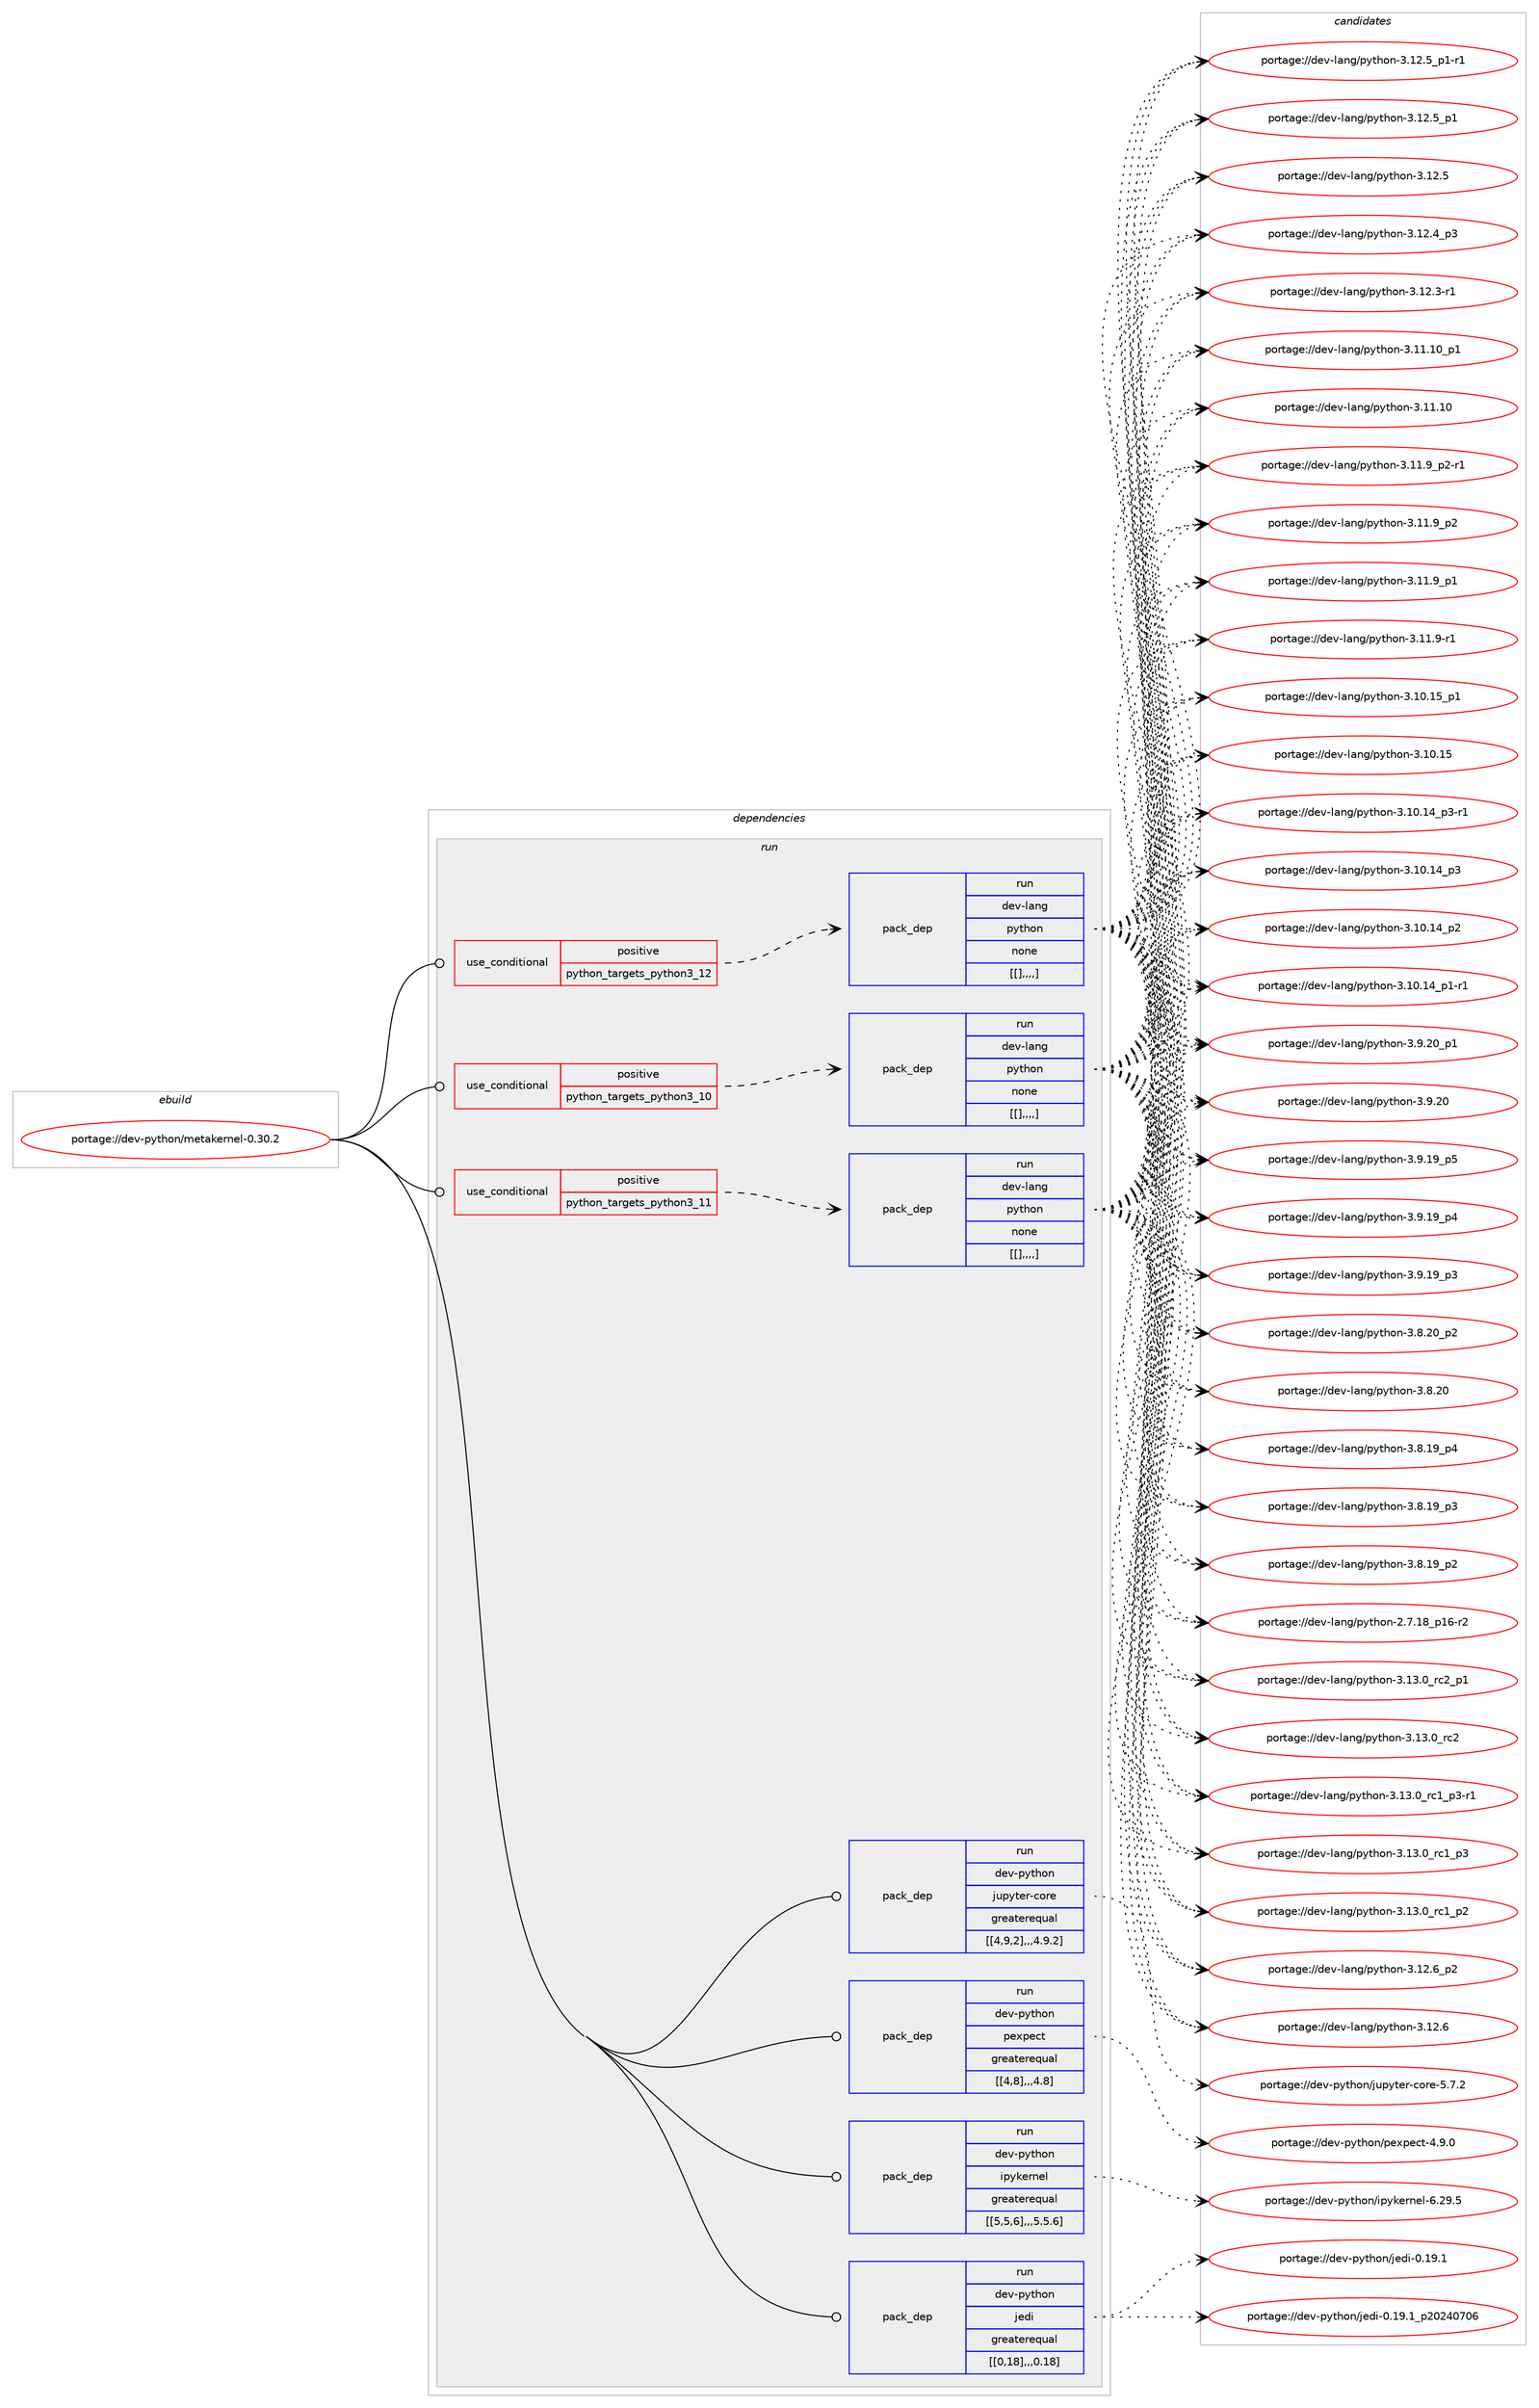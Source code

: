 digraph prolog {

# *************
# Graph options
# *************

newrank=true;
concentrate=true;
compound=true;
graph [rankdir=LR,fontname=Helvetica,fontsize=10,ranksep=1.5];#, ranksep=2.5, nodesep=0.2];
edge  [arrowhead=vee];
node  [fontname=Helvetica,fontsize=10];

# **********
# The ebuild
# **********

subgraph cluster_leftcol {
color=gray;
label=<<i>ebuild</i>>;
id [label="portage://dev-python/metakernel-0.30.2", color=red, width=4, href="../dev-python/metakernel-0.30.2.svg"];
}

# ****************
# The dependencies
# ****************

subgraph cluster_midcol {
color=gray;
label=<<i>dependencies</i>>;
subgraph cluster_compile {
fillcolor="#eeeeee";
style=filled;
label=<<i>compile</i>>;
}
subgraph cluster_compileandrun {
fillcolor="#eeeeee";
style=filled;
label=<<i>compile and run</i>>;
}
subgraph cluster_run {
fillcolor="#eeeeee";
style=filled;
label=<<i>run</i>>;
subgraph cond35981 {
dependency153046 [label=<<TABLE BORDER="0" CELLBORDER="1" CELLSPACING="0" CELLPADDING="4"><TR><TD ROWSPAN="3" CELLPADDING="10">use_conditional</TD></TR><TR><TD>positive</TD></TR><TR><TD>python_targets_python3_10</TD></TR></TABLE>>, shape=none, color=red];
subgraph pack115851 {
dependency153047 [label=<<TABLE BORDER="0" CELLBORDER="1" CELLSPACING="0" CELLPADDING="4" WIDTH="220"><TR><TD ROWSPAN="6" CELLPADDING="30">pack_dep</TD></TR><TR><TD WIDTH="110">run</TD></TR><TR><TD>dev-lang</TD></TR><TR><TD>python</TD></TR><TR><TD>none</TD></TR><TR><TD>[[],,,,]</TD></TR></TABLE>>, shape=none, color=blue];
}
dependency153046:e -> dependency153047:w [weight=20,style="dashed",arrowhead="vee"];
}
id:e -> dependency153046:w [weight=20,style="solid",arrowhead="odot"];
subgraph cond35982 {
dependency153048 [label=<<TABLE BORDER="0" CELLBORDER="1" CELLSPACING="0" CELLPADDING="4"><TR><TD ROWSPAN="3" CELLPADDING="10">use_conditional</TD></TR><TR><TD>positive</TD></TR><TR><TD>python_targets_python3_11</TD></TR></TABLE>>, shape=none, color=red];
subgraph pack115852 {
dependency153049 [label=<<TABLE BORDER="0" CELLBORDER="1" CELLSPACING="0" CELLPADDING="4" WIDTH="220"><TR><TD ROWSPAN="6" CELLPADDING="30">pack_dep</TD></TR><TR><TD WIDTH="110">run</TD></TR><TR><TD>dev-lang</TD></TR><TR><TD>python</TD></TR><TR><TD>none</TD></TR><TR><TD>[[],,,,]</TD></TR></TABLE>>, shape=none, color=blue];
}
dependency153048:e -> dependency153049:w [weight=20,style="dashed",arrowhead="vee"];
}
id:e -> dependency153048:w [weight=20,style="solid",arrowhead="odot"];
subgraph cond35983 {
dependency153050 [label=<<TABLE BORDER="0" CELLBORDER="1" CELLSPACING="0" CELLPADDING="4"><TR><TD ROWSPAN="3" CELLPADDING="10">use_conditional</TD></TR><TR><TD>positive</TD></TR><TR><TD>python_targets_python3_12</TD></TR></TABLE>>, shape=none, color=red];
subgraph pack115853 {
dependency153051 [label=<<TABLE BORDER="0" CELLBORDER="1" CELLSPACING="0" CELLPADDING="4" WIDTH="220"><TR><TD ROWSPAN="6" CELLPADDING="30">pack_dep</TD></TR><TR><TD WIDTH="110">run</TD></TR><TR><TD>dev-lang</TD></TR><TR><TD>python</TD></TR><TR><TD>none</TD></TR><TR><TD>[[],,,,]</TD></TR></TABLE>>, shape=none, color=blue];
}
dependency153050:e -> dependency153051:w [weight=20,style="dashed",arrowhead="vee"];
}
id:e -> dependency153050:w [weight=20,style="solid",arrowhead="odot"];
subgraph pack115854 {
dependency153052 [label=<<TABLE BORDER="0" CELLBORDER="1" CELLSPACING="0" CELLPADDING="4" WIDTH="220"><TR><TD ROWSPAN="6" CELLPADDING="30">pack_dep</TD></TR><TR><TD WIDTH="110">run</TD></TR><TR><TD>dev-python</TD></TR><TR><TD>ipykernel</TD></TR><TR><TD>greaterequal</TD></TR><TR><TD>[[5,5,6],,,5.5.6]</TD></TR></TABLE>>, shape=none, color=blue];
}
id:e -> dependency153052:w [weight=20,style="solid",arrowhead="odot"];
subgraph pack115855 {
dependency153053 [label=<<TABLE BORDER="0" CELLBORDER="1" CELLSPACING="0" CELLPADDING="4" WIDTH="220"><TR><TD ROWSPAN="6" CELLPADDING="30">pack_dep</TD></TR><TR><TD WIDTH="110">run</TD></TR><TR><TD>dev-python</TD></TR><TR><TD>jedi</TD></TR><TR><TD>greaterequal</TD></TR><TR><TD>[[0,18],,,0.18]</TD></TR></TABLE>>, shape=none, color=blue];
}
id:e -> dependency153053:w [weight=20,style="solid",arrowhead="odot"];
subgraph pack115856 {
dependency153054 [label=<<TABLE BORDER="0" CELLBORDER="1" CELLSPACING="0" CELLPADDING="4" WIDTH="220"><TR><TD ROWSPAN="6" CELLPADDING="30">pack_dep</TD></TR><TR><TD WIDTH="110">run</TD></TR><TR><TD>dev-python</TD></TR><TR><TD>jupyter-core</TD></TR><TR><TD>greaterequal</TD></TR><TR><TD>[[4,9,2],,,4.9.2]</TD></TR></TABLE>>, shape=none, color=blue];
}
id:e -> dependency153054:w [weight=20,style="solid",arrowhead="odot"];
subgraph pack115857 {
dependency153055 [label=<<TABLE BORDER="0" CELLBORDER="1" CELLSPACING="0" CELLPADDING="4" WIDTH="220"><TR><TD ROWSPAN="6" CELLPADDING="30">pack_dep</TD></TR><TR><TD WIDTH="110">run</TD></TR><TR><TD>dev-python</TD></TR><TR><TD>pexpect</TD></TR><TR><TD>greaterequal</TD></TR><TR><TD>[[4,8],,,4.8]</TD></TR></TABLE>>, shape=none, color=blue];
}
id:e -> dependency153055:w [weight=20,style="solid",arrowhead="odot"];
}
}

# **************
# The candidates
# **************

subgraph cluster_choices {
rank=same;
color=gray;
label=<<i>candidates</i>>;

subgraph choice115851 {
color=black;
nodesep=1;
choice100101118451089711010347112121116104111110455146495146489511499509511249 [label="portage://dev-lang/python-3.13.0_rc2_p1", color=red, width=4,href="../dev-lang/python-3.13.0_rc2_p1.svg"];
choice10010111845108971101034711212111610411111045514649514648951149950 [label="portage://dev-lang/python-3.13.0_rc2", color=red, width=4,href="../dev-lang/python-3.13.0_rc2.svg"];
choice1001011184510897110103471121211161041111104551464951464895114994995112514511449 [label="portage://dev-lang/python-3.13.0_rc1_p3-r1", color=red, width=4,href="../dev-lang/python-3.13.0_rc1_p3-r1.svg"];
choice100101118451089711010347112121116104111110455146495146489511499499511251 [label="portage://dev-lang/python-3.13.0_rc1_p3", color=red, width=4,href="../dev-lang/python-3.13.0_rc1_p3.svg"];
choice100101118451089711010347112121116104111110455146495146489511499499511250 [label="portage://dev-lang/python-3.13.0_rc1_p2", color=red, width=4,href="../dev-lang/python-3.13.0_rc1_p2.svg"];
choice100101118451089711010347112121116104111110455146495046549511250 [label="portage://dev-lang/python-3.12.6_p2", color=red, width=4,href="../dev-lang/python-3.12.6_p2.svg"];
choice10010111845108971101034711212111610411111045514649504654 [label="portage://dev-lang/python-3.12.6", color=red, width=4,href="../dev-lang/python-3.12.6.svg"];
choice1001011184510897110103471121211161041111104551464950465395112494511449 [label="portage://dev-lang/python-3.12.5_p1-r1", color=red, width=4,href="../dev-lang/python-3.12.5_p1-r1.svg"];
choice100101118451089711010347112121116104111110455146495046539511249 [label="portage://dev-lang/python-3.12.5_p1", color=red, width=4,href="../dev-lang/python-3.12.5_p1.svg"];
choice10010111845108971101034711212111610411111045514649504653 [label="portage://dev-lang/python-3.12.5", color=red, width=4,href="../dev-lang/python-3.12.5.svg"];
choice100101118451089711010347112121116104111110455146495046529511251 [label="portage://dev-lang/python-3.12.4_p3", color=red, width=4,href="../dev-lang/python-3.12.4_p3.svg"];
choice100101118451089711010347112121116104111110455146495046514511449 [label="portage://dev-lang/python-3.12.3-r1", color=red, width=4,href="../dev-lang/python-3.12.3-r1.svg"];
choice10010111845108971101034711212111610411111045514649494649489511249 [label="portage://dev-lang/python-3.11.10_p1", color=red, width=4,href="../dev-lang/python-3.11.10_p1.svg"];
choice1001011184510897110103471121211161041111104551464949464948 [label="portage://dev-lang/python-3.11.10", color=red, width=4,href="../dev-lang/python-3.11.10.svg"];
choice1001011184510897110103471121211161041111104551464949465795112504511449 [label="portage://dev-lang/python-3.11.9_p2-r1", color=red, width=4,href="../dev-lang/python-3.11.9_p2-r1.svg"];
choice100101118451089711010347112121116104111110455146494946579511250 [label="portage://dev-lang/python-3.11.9_p2", color=red, width=4,href="../dev-lang/python-3.11.9_p2.svg"];
choice100101118451089711010347112121116104111110455146494946579511249 [label="portage://dev-lang/python-3.11.9_p1", color=red, width=4,href="../dev-lang/python-3.11.9_p1.svg"];
choice100101118451089711010347112121116104111110455146494946574511449 [label="portage://dev-lang/python-3.11.9-r1", color=red, width=4,href="../dev-lang/python-3.11.9-r1.svg"];
choice10010111845108971101034711212111610411111045514649484649539511249 [label="portage://dev-lang/python-3.10.15_p1", color=red, width=4,href="../dev-lang/python-3.10.15_p1.svg"];
choice1001011184510897110103471121211161041111104551464948464953 [label="portage://dev-lang/python-3.10.15", color=red, width=4,href="../dev-lang/python-3.10.15.svg"];
choice100101118451089711010347112121116104111110455146494846495295112514511449 [label="portage://dev-lang/python-3.10.14_p3-r1", color=red, width=4,href="../dev-lang/python-3.10.14_p3-r1.svg"];
choice10010111845108971101034711212111610411111045514649484649529511251 [label="portage://dev-lang/python-3.10.14_p3", color=red, width=4,href="../dev-lang/python-3.10.14_p3.svg"];
choice10010111845108971101034711212111610411111045514649484649529511250 [label="portage://dev-lang/python-3.10.14_p2", color=red, width=4,href="../dev-lang/python-3.10.14_p2.svg"];
choice100101118451089711010347112121116104111110455146494846495295112494511449 [label="portage://dev-lang/python-3.10.14_p1-r1", color=red, width=4,href="../dev-lang/python-3.10.14_p1-r1.svg"];
choice100101118451089711010347112121116104111110455146574650489511249 [label="portage://dev-lang/python-3.9.20_p1", color=red, width=4,href="../dev-lang/python-3.9.20_p1.svg"];
choice10010111845108971101034711212111610411111045514657465048 [label="portage://dev-lang/python-3.9.20", color=red, width=4,href="../dev-lang/python-3.9.20.svg"];
choice100101118451089711010347112121116104111110455146574649579511253 [label="portage://dev-lang/python-3.9.19_p5", color=red, width=4,href="../dev-lang/python-3.9.19_p5.svg"];
choice100101118451089711010347112121116104111110455146574649579511252 [label="portage://dev-lang/python-3.9.19_p4", color=red, width=4,href="../dev-lang/python-3.9.19_p4.svg"];
choice100101118451089711010347112121116104111110455146574649579511251 [label="portage://dev-lang/python-3.9.19_p3", color=red, width=4,href="../dev-lang/python-3.9.19_p3.svg"];
choice100101118451089711010347112121116104111110455146564650489511250 [label="portage://dev-lang/python-3.8.20_p2", color=red, width=4,href="../dev-lang/python-3.8.20_p2.svg"];
choice10010111845108971101034711212111610411111045514656465048 [label="portage://dev-lang/python-3.8.20", color=red, width=4,href="../dev-lang/python-3.8.20.svg"];
choice100101118451089711010347112121116104111110455146564649579511252 [label="portage://dev-lang/python-3.8.19_p4", color=red, width=4,href="../dev-lang/python-3.8.19_p4.svg"];
choice100101118451089711010347112121116104111110455146564649579511251 [label="portage://dev-lang/python-3.8.19_p3", color=red, width=4,href="../dev-lang/python-3.8.19_p3.svg"];
choice100101118451089711010347112121116104111110455146564649579511250 [label="portage://dev-lang/python-3.8.19_p2", color=red, width=4,href="../dev-lang/python-3.8.19_p2.svg"];
choice100101118451089711010347112121116104111110455046554649569511249544511450 [label="portage://dev-lang/python-2.7.18_p16-r2", color=red, width=4,href="../dev-lang/python-2.7.18_p16-r2.svg"];
dependency153047:e -> choice100101118451089711010347112121116104111110455146495146489511499509511249:w [style=dotted,weight="100"];
dependency153047:e -> choice10010111845108971101034711212111610411111045514649514648951149950:w [style=dotted,weight="100"];
dependency153047:e -> choice1001011184510897110103471121211161041111104551464951464895114994995112514511449:w [style=dotted,weight="100"];
dependency153047:e -> choice100101118451089711010347112121116104111110455146495146489511499499511251:w [style=dotted,weight="100"];
dependency153047:e -> choice100101118451089711010347112121116104111110455146495146489511499499511250:w [style=dotted,weight="100"];
dependency153047:e -> choice100101118451089711010347112121116104111110455146495046549511250:w [style=dotted,weight="100"];
dependency153047:e -> choice10010111845108971101034711212111610411111045514649504654:w [style=dotted,weight="100"];
dependency153047:e -> choice1001011184510897110103471121211161041111104551464950465395112494511449:w [style=dotted,weight="100"];
dependency153047:e -> choice100101118451089711010347112121116104111110455146495046539511249:w [style=dotted,weight="100"];
dependency153047:e -> choice10010111845108971101034711212111610411111045514649504653:w [style=dotted,weight="100"];
dependency153047:e -> choice100101118451089711010347112121116104111110455146495046529511251:w [style=dotted,weight="100"];
dependency153047:e -> choice100101118451089711010347112121116104111110455146495046514511449:w [style=dotted,weight="100"];
dependency153047:e -> choice10010111845108971101034711212111610411111045514649494649489511249:w [style=dotted,weight="100"];
dependency153047:e -> choice1001011184510897110103471121211161041111104551464949464948:w [style=dotted,weight="100"];
dependency153047:e -> choice1001011184510897110103471121211161041111104551464949465795112504511449:w [style=dotted,weight="100"];
dependency153047:e -> choice100101118451089711010347112121116104111110455146494946579511250:w [style=dotted,weight="100"];
dependency153047:e -> choice100101118451089711010347112121116104111110455146494946579511249:w [style=dotted,weight="100"];
dependency153047:e -> choice100101118451089711010347112121116104111110455146494946574511449:w [style=dotted,weight="100"];
dependency153047:e -> choice10010111845108971101034711212111610411111045514649484649539511249:w [style=dotted,weight="100"];
dependency153047:e -> choice1001011184510897110103471121211161041111104551464948464953:w [style=dotted,weight="100"];
dependency153047:e -> choice100101118451089711010347112121116104111110455146494846495295112514511449:w [style=dotted,weight="100"];
dependency153047:e -> choice10010111845108971101034711212111610411111045514649484649529511251:w [style=dotted,weight="100"];
dependency153047:e -> choice10010111845108971101034711212111610411111045514649484649529511250:w [style=dotted,weight="100"];
dependency153047:e -> choice100101118451089711010347112121116104111110455146494846495295112494511449:w [style=dotted,weight="100"];
dependency153047:e -> choice100101118451089711010347112121116104111110455146574650489511249:w [style=dotted,weight="100"];
dependency153047:e -> choice10010111845108971101034711212111610411111045514657465048:w [style=dotted,weight="100"];
dependency153047:e -> choice100101118451089711010347112121116104111110455146574649579511253:w [style=dotted,weight="100"];
dependency153047:e -> choice100101118451089711010347112121116104111110455146574649579511252:w [style=dotted,weight="100"];
dependency153047:e -> choice100101118451089711010347112121116104111110455146574649579511251:w [style=dotted,weight="100"];
dependency153047:e -> choice100101118451089711010347112121116104111110455146564650489511250:w [style=dotted,weight="100"];
dependency153047:e -> choice10010111845108971101034711212111610411111045514656465048:w [style=dotted,weight="100"];
dependency153047:e -> choice100101118451089711010347112121116104111110455146564649579511252:w [style=dotted,weight="100"];
dependency153047:e -> choice100101118451089711010347112121116104111110455146564649579511251:w [style=dotted,weight="100"];
dependency153047:e -> choice100101118451089711010347112121116104111110455146564649579511250:w [style=dotted,weight="100"];
dependency153047:e -> choice100101118451089711010347112121116104111110455046554649569511249544511450:w [style=dotted,weight="100"];
}
subgraph choice115852 {
color=black;
nodesep=1;
choice100101118451089711010347112121116104111110455146495146489511499509511249 [label="portage://dev-lang/python-3.13.0_rc2_p1", color=red, width=4,href="../dev-lang/python-3.13.0_rc2_p1.svg"];
choice10010111845108971101034711212111610411111045514649514648951149950 [label="portage://dev-lang/python-3.13.0_rc2", color=red, width=4,href="../dev-lang/python-3.13.0_rc2.svg"];
choice1001011184510897110103471121211161041111104551464951464895114994995112514511449 [label="portage://dev-lang/python-3.13.0_rc1_p3-r1", color=red, width=4,href="../dev-lang/python-3.13.0_rc1_p3-r1.svg"];
choice100101118451089711010347112121116104111110455146495146489511499499511251 [label="portage://dev-lang/python-3.13.0_rc1_p3", color=red, width=4,href="../dev-lang/python-3.13.0_rc1_p3.svg"];
choice100101118451089711010347112121116104111110455146495146489511499499511250 [label="portage://dev-lang/python-3.13.0_rc1_p2", color=red, width=4,href="../dev-lang/python-3.13.0_rc1_p2.svg"];
choice100101118451089711010347112121116104111110455146495046549511250 [label="portage://dev-lang/python-3.12.6_p2", color=red, width=4,href="../dev-lang/python-3.12.6_p2.svg"];
choice10010111845108971101034711212111610411111045514649504654 [label="portage://dev-lang/python-3.12.6", color=red, width=4,href="../dev-lang/python-3.12.6.svg"];
choice1001011184510897110103471121211161041111104551464950465395112494511449 [label="portage://dev-lang/python-3.12.5_p1-r1", color=red, width=4,href="../dev-lang/python-3.12.5_p1-r1.svg"];
choice100101118451089711010347112121116104111110455146495046539511249 [label="portage://dev-lang/python-3.12.5_p1", color=red, width=4,href="../dev-lang/python-3.12.5_p1.svg"];
choice10010111845108971101034711212111610411111045514649504653 [label="portage://dev-lang/python-3.12.5", color=red, width=4,href="../dev-lang/python-3.12.5.svg"];
choice100101118451089711010347112121116104111110455146495046529511251 [label="portage://dev-lang/python-3.12.4_p3", color=red, width=4,href="../dev-lang/python-3.12.4_p3.svg"];
choice100101118451089711010347112121116104111110455146495046514511449 [label="portage://dev-lang/python-3.12.3-r1", color=red, width=4,href="../dev-lang/python-3.12.3-r1.svg"];
choice10010111845108971101034711212111610411111045514649494649489511249 [label="portage://dev-lang/python-3.11.10_p1", color=red, width=4,href="../dev-lang/python-3.11.10_p1.svg"];
choice1001011184510897110103471121211161041111104551464949464948 [label="portage://dev-lang/python-3.11.10", color=red, width=4,href="../dev-lang/python-3.11.10.svg"];
choice1001011184510897110103471121211161041111104551464949465795112504511449 [label="portage://dev-lang/python-3.11.9_p2-r1", color=red, width=4,href="../dev-lang/python-3.11.9_p2-r1.svg"];
choice100101118451089711010347112121116104111110455146494946579511250 [label="portage://dev-lang/python-3.11.9_p2", color=red, width=4,href="../dev-lang/python-3.11.9_p2.svg"];
choice100101118451089711010347112121116104111110455146494946579511249 [label="portage://dev-lang/python-3.11.9_p1", color=red, width=4,href="../dev-lang/python-3.11.9_p1.svg"];
choice100101118451089711010347112121116104111110455146494946574511449 [label="portage://dev-lang/python-3.11.9-r1", color=red, width=4,href="../dev-lang/python-3.11.9-r1.svg"];
choice10010111845108971101034711212111610411111045514649484649539511249 [label="portage://dev-lang/python-3.10.15_p1", color=red, width=4,href="../dev-lang/python-3.10.15_p1.svg"];
choice1001011184510897110103471121211161041111104551464948464953 [label="portage://dev-lang/python-3.10.15", color=red, width=4,href="../dev-lang/python-3.10.15.svg"];
choice100101118451089711010347112121116104111110455146494846495295112514511449 [label="portage://dev-lang/python-3.10.14_p3-r1", color=red, width=4,href="../dev-lang/python-3.10.14_p3-r1.svg"];
choice10010111845108971101034711212111610411111045514649484649529511251 [label="portage://dev-lang/python-3.10.14_p3", color=red, width=4,href="../dev-lang/python-3.10.14_p3.svg"];
choice10010111845108971101034711212111610411111045514649484649529511250 [label="portage://dev-lang/python-3.10.14_p2", color=red, width=4,href="../dev-lang/python-3.10.14_p2.svg"];
choice100101118451089711010347112121116104111110455146494846495295112494511449 [label="portage://dev-lang/python-3.10.14_p1-r1", color=red, width=4,href="../dev-lang/python-3.10.14_p1-r1.svg"];
choice100101118451089711010347112121116104111110455146574650489511249 [label="portage://dev-lang/python-3.9.20_p1", color=red, width=4,href="../dev-lang/python-3.9.20_p1.svg"];
choice10010111845108971101034711212111610411111045514657465048 [label="portage://dev-lang/python-3.9.20", color=red, width=4,href="../dev-lang/python-3.9.20.svg"];
choice100101118451089711010347112121116104111110455146574649579511253 [label="portage://dev-lang/python-3.9.19_p5", color=red, width=4,href="../dev-lang/python-3.9.19_p5.svg"];
choice100101118451089711010347112121116104111110455146574649579511252 [label="portage://dev-lang/python-3.9.19_p4", color=red, width=4,href="../dev-lang/python-3.9.19_p4.svg"];
choice100101118451089711010347112121116104111110455146574649579511251 [label="portage://dev-lang/python-3.9.19_p3", color=red, width=4,href="../dev-lang/python-3.9.19_p3.svg"];
choice100101118451089711010347112121116104111110455146564650489511250 [label="portage://dev-lang/python-3.8.20_p2", color=red, width=4,href="../dev-lang/python-3.8.20_p2.svg"];
choice10010111845108971101034711212111610411111045514656465048 [label="portage://dev-lang/python-3.8.20", color=red, width=4,href="../dev-lang/python-3.8.20.svg"];
choice100101118451089711010347112121116104111110455146564649579511252 [label="portage://dev-lang/python-3.8.19_p4", color=red, width=4,href="../dev-lang/python-3.8.19_p4.svg"];
choice100101118451089711010347112121116104111110455146564649579511251 [label="portage://dev-lang/python-3.8.19_p3", color=red, width=4,href="../dev-lang/python-3.8.19_p3.svg"];
choice100101118451089711010347112121116104111110455146564649579511250 [label="portage://dev-lang/python-3.8.19_p2", color=red, width=4,href="../dev-lang/python-3.8.19_p2.svg"];
choice100101118451089711010347112121116104111110455046554649569511249544511450 [label="portage://dev-lang/python-2.7.18_p16-r2", color=red, width=4,href="../dev-lang/python-2.7.18_p16-r2.svg"];
dependency153049:e -> choice100101118451089711010347112121116104111110455146495146489511499509511249:w [style=dotted,weight="100"];
dependency153049:e -> choice10010111845108971101034711212111610411111045514649514648951149950:w [style=dotted,weight="100"];
dependency153049:e -> choice1001011184510897110103471121211161041111104551464951464895114994995112514511449:w [style=dotted,weight="100"];
dependency153049:e -> choice100101118451089711010347112121116104111110455146495146489511499499511251:w [style=dotted,weight="100"];
dependency153049:e -> choice100101118451089711010347112121116104111110455146495146489511499499511250:w [style=dotted,weight="100"];
dependency153049:e -> choice100101118451089711010347112121116104111110455146495046549511250:w [style=dotted,weight="100"];
dependency153049:e -> choice10010111845108971101034711212111610411111045514649504654:w [style=dotted,weight="100"];
dependency153049:e -> choice1001011184510897110103471121211161041111104551464950465395112494511449:w [style=dotted,weight="100"];
dependency153049:e -> choice100101118451089711010347112121116104111110455146495046539511249:w [style=dotted,weight="100"];
dependency153049:e -> choice10010111845108971101034711212111610411111045514649504653:w [style=dotted,weight="100"];
dependency153049:e -> choice100101118451089711010347112121116104111110455146495046529511251:w [style=dotted,weight="100"];
dependency153049:e -> choice100101118451089711010347112121116104111110455146495046514511449:w [style=dotted,weight="100"];
dependency153049:e -> choice10010111845108971101034711212111610411111045514649494649489511249:w [style=dotted,weight="100"];
dependency153049:e -> choice1001011184510897110103471121211161041111104551464949464948:w [style=dotted,weight="100"];
dependency153049:e -> choice1001011184510897110103471121211161041111104551464949465795112504511449:w [style=dotted,weight="100"];
dependency153049:e -> choice100101118451089711010347112121116104111110455146494946579511250:w [style=dotted,weight="100"];
dependency153049:e -> choice100101118451089711010347112121116104111110455146494946579511249:w [style=dotted,weight="100"];
dependency153049:e -> choice100101118451089711010347112121116104111110455146494946574511449:w [style=dotted,weight="100"];
dependency153049:e -> choice10010111845108971101034711212111610411111045514649484649539511249:w [style=dotted,weight="100"];
dependency153049:e -> choice1001011184510897110103471121211161041111104551464948464953:w [style=dotted,weight="100"];
dependency153049:e -> choice100101118451089711010347112121116104111110455146494846495295112514511449:w [style=dotted,weight="100"];
dependency153049:e -> choice10010111845108971101034711212111610411111045514649484649529511251:w [style=dotted,weight="100"];
dependency153049:e -> choice10010111845108971101034711212111610411111045514649484649529511250:w [style=dotted,weight="100"];
dependency153049:e -> choice100101118451089711010347112121116104111110455146494846495295112494511449:w [style=dotted,weight="100"];
dependency153049:e -> choice100101118451089711010347112121116104111110455146574650489511249:w [style=dotted,weight="100"];
dependency153049:e -> choice10010111845108971101034711212111610411111045514657465048:w [style=dotted,weight="100"];
dependency153049:e -> choice100101118451089711010347112121116104111110455146574649579511253:w [style=dotted,weight="100"];
dependency153049:e -> choice100101118451089711010347112121116104111110455146574649579511252:w [style=dotted,weight="100"];
dependency153049:e -> choice100101118451089711010347112121116104111110455146574649579511251:w [style=dotted,weight="100"];
dependency153049:e -> choice100101118451089711010347112121116104111110455146564650489511250:w [style=dotted,weight="100"];
dependency153049:e -> choice10010111845108971101034711212111610411111045514656465048:w [style=dotted,weight="100"];
dependency153049:e -> choice100101118451089711010347112121116104111110455146564649579511252:w [style=dotted,weight="100"];
dependency153049:e -> choice100101118451089711010347112121116104111110455146564649579511251:w [style=dotted,weight="100"];
dependency153049:e -> choice100101118451089711010347112121116104111110455146564649579511250:w [style=dotted,weight="100"];
dependency153049:e -> choice100101118451089711010347112121116104111110455046554649569511249544511450:w [style=dotted,weight="100"];
}
subgraph choice115853 {
color=black;
nodesep=1;
choice100101118451089711010347112121116104111110455146495146489511499509511249 [label="portage://dev-lang/python-3.13.0_rc2_p1", color=red, width=4,href="../dev-lang/python-3.13.0_rc2_p1.svg"];
choice10010111845108971101034711212111610411111045514649514648951149950 [label="portage://dev-lang/python-3.13.0_rc2", color=red, width=4,href="../dev-lang/python-3.13.0_rc2.svg"];
choice1001011184510897110103471121211161041111104551464951464895114994995112514511449 [label="portage://dev-lang/python-3.13.0_rc1_p3-r1", color=red, width=4,href="../dev-lang/python-3.13.0_rc1_p3-r1.svg"];
choice100101118451089711010347112121116104111110455146495146489511499499511251 [label="portage://dev-lang/python-3.13.0_rc1_p3", color=red, width=4,href="../dev-lang/python-3.13.0_rc1_p3.svg"];
choice100101118451089711010347112121116104111110455146495146489511499499511250 [label="portage://dev-lang/python-3.13.0_rc1_p2", color=red, width=4,href="../dev-lang/python-3.13.0_rc1_p2.svg"];
choice100101118451089711010347112121116104111110455146495046549511250 [label="portage://dev-lang/python-3.12.6_p2", color=red, width=4,href="../dev-lang/python-3.12.6_p2.svg"];
choice10010111845108971101034711212111610411111045514649504654 [label="portage://dev-lang/python-3.12.6", color=red, width=4,href="../dev-lang/python-3.12.6.svg"];
choice1001011184510897110103471121211161041111104551464950465395112494511449 [label="portage://dev-lang/python-3.12.5_p1-r1", color=red, width=4,href="../dev-lang/python-3.12.5_p1-r1.svg"];
choice100101118451089711010347112121116104111110455146495046539511249 [label="portage://dev-lang/python-3.12.5_p1", color=red, width=4,href="../dev-lang/python-3.12.5_p1.svg"];
choice10010111845108971101034711212111610411111045514649504653 [label="portage://dev-lang/python-3.12.5", color=red, width=4,href="../dev-lang/python-3.12.5.svg"];
choice100101118451089711010347112121116104111110455146495046529511251 [label="portage://dev-lang/python-3.12.4_p3", color=red, width=4,href="../dev-lang/python-3.12.4_p3.svg"];
choice100101118451089711010347112121116104111110455146495046514511449 [label="portage://dev-lang/python-3.12.3-r1", color=red, width=4,href="../dev-lang/python-3.12.3-r1.svg"];
choice10010111845108971101034711212111610411111045514649494649489511249 [label="portage://dev-lang/python-3.11.10_p1", color=red, width=4,href="../dev-lang/python-3.11.10_p1.svg"];
choice1001011184510897110103471121211161041111104551464949464948 [label="portage://dev-lang/python-3.11.10", color=red, width=4,href="../dev-lang/python-3.11.10.svg"];
choice1001011184510897110103471121211161041111104551464949465795112504511449 [label="portage://dev-lang/python-3.11.9_p2-r1", color=red, width=4,href="../dev-lang/python-3.11.9_p2-r1.svg"];
choice100101118451089711010347112121116104111110455146494946579511250 [label="portage://dev-lang/python-3.11.9_p2", color=red, width=4,href="../dev-lang/python-3.11.9_p2.svg"];
choice100101118451089711010347112121116104111110455146494946579511249 [label="portage://dev-lang/python-3.11.9_p1", color=red, width=4,href="../dev-lang/python-3.11.9_p1.svg"];
choice100101118451089711010347112121116104111110455146494946574511449 [label="portage://dev-lang/python-3.11.9-r1", color=red, width=4,href="../dev-lang/python-3.11.9-r1.svg"];
choice10010111845108971101034711212111610411111045514649484649539511249 [label="portage://dev-lang/python-3.10.15_p1", color=red, width=4,href="../dev-lang/python-3.10.15_p1.svg"];
choice1001011184510897110103471121211161041111104551464948464953 [label="portage://dev-lang/python-3.10.15", color=red, width=4,href="../dev-lang/python-3.10.15.svg"];
choice100101118451089711010347112121116104111110455146494846495295112514511449 [label="portage://dev-lang/python-3.10.14_p3-r1", color=red, width=4,href="../dev-lang/python-3.10.14_p3-r1.svg"];
choice10010111845108971101034711212111610411111045514649484649529511251 [label="portage://dev-lang/python-3.10.14_p3", color=red, width=4,href="../dev-lang/python-3.10.14_p3.svg"];
choice10010111845108971101034711212111610411111045514649484649529511250 [label="portage://dev-lang/python-3.10.14_p2", color=red, width=4,href="../dev-lang/python-3.10.14_p2.svg"];
choice100101118451089711010347112121116104111110455146494846495295112494511449 [label="portage://dev-lang/python-3.10.14_p1-r1", color=red, width=4,href="../dev-lang/python-3.10.14_p1-r1.svg"];
choice100101118451089711010347112121116104111110455146574650489511249 [label="portage://dev-lang/python-3.9.20_p1", color=red, width=4,href="../dev-lang/python-3.9.20_p1.svg"];
choice10010111845108971101034711212111610411111045514657465048 [label="portage://dev-lang/python-3.9.20", color=red, width=4,href="../dev-lang/python-3.9.20.svg"];
choice100101118451089711010347112121116104111110455146574649579511253 [label="portage://dev-lang/python-3.9.19_p5", color=red, width=4,href="../dev-lang/python-3.9.19_p5.svg"];
choice100101118451089711010347112121116104111110455146574649579511252 [label="portage://dev-lang/python-3.9.19_p4", color=red, width=4,href="../dev-lang/python-3.9.19_p4.svg"];
choice100101118451089711010347112121116104111110455146574649579511251 [label="portage://dev-lang/python-3.9.19_p3", color=red, width=4,href="../dev-lang/python-3.9.19_p3.svg"];
choice100101118451089711010347112121116104111110455146564650489511250 [label="portage://dev-lang/python-3.8.20_p2", color=red, width=4,href="../dev-lang/python-3.8.20_p2.svg"];
choice10010111845108971101034711212111610411111045514656465048 [label="portage://dev-lang/python-3.8.20", color=red, width=4,href="../dev-lang/python-3.8.20.svg"];
choice100101118451089711010347112121116104111110455146564649579511252 [label="portage://dev-lang/python-3.8.19_p4", color=red, width=4,href="../dev-lang/python-3.8.19_p4.svg"];
choice100101118451089711010347112121116104111110455146564649579511251 [label="portage://dev-lang/python-3.8.19_p3", color=red, width=4,href="../dev-lang/python-3.8.19_p3.svg"];
choice100101118451089711010347112121116104111110455146564649579511250 [label="portage://dev-lang/python-3.8.19_p2", color=red, width=4,href="../dev-lang/python-3.8.19_p2.svg"];
choice100101118451089711010347112121116104111110455046554649569511249544511450 [label="portage://dev-lang/python-2.7.18_p16-r2", color=red, width=4,href="../dev-lang/python-2.7.18_p16-r2.svg"];
dependency153051:e -> choice100101118451089711010347112121116104111110455146495146489511499509511249:w [style=dotted,weight="100"];
dependency153051:e -> choice10010111845108971101034711212111610411111045514649514648951149950:w [style=dotted,weight="100"];
dependency153051:e -> choice1001011184510897110103471121211161041111104551464951464895114994995112514511449:w [style=dotted,weight="100"];
dependency153051:e -> choice100101118451089711010347112121116104111110455146495146489511499499511251:w [style=dotted,weight="100"];
dependency153051:e -> choice100101118451089711010347112121116104111110455146495146489511499499511250:w [style=dotted,weight="100"];
dependency153051:e -> choice100101118451089711010347112121116104111110455146495046549511250:w [style=dotted,weight="100"];
dependency153051:e -> choice10010111845108971101034711212111610411111045514649504654:w [style=dotted,weight="100"];
dependency153051:e -> choice1001011184510897110103471121211161041111104551464950465395112494511449:w [style=dotted,weight="100"];
dependency153051:e -> choice100101118451089711010347112121116104111110455146495046539511249:w [style=dotted,weight="100"];
dependency153051:e -> choice10010111845108971101034711212111610411111045514649504653:w [style=dotted,weight="100"];
dependency153051:e -> choice100101118451089711010347112121116104111110455146495046529511251:w [style=dotted,weight="100"];
dependency153051:e -> choice100101118451089711010347112121116104111110455146495046514511449:w [style=dotted,weight="100"];
dependency153051:e -> choice10010111845108971101034711212111610411111045514649494649489511249:w [style=dotted,weight="100"];
dependency153051:e -> choice1001011184510897110103471121211161041111104551464949464948:w [style=dotted,weight="100"];
dependency153051:e -> choice1001011184510897110103471121211161041111104551464949465795112504511449:w [style=dotted,weight="100"];
dependency153051:e -> choice100101118451089711010347112121116104111110455146494946579511250:w [style=dotted,weight="100"];
dependency153051:e -> choice100101118451089711010347112121116104111110455146494946579511249:w [style=dotted,weight="100"];
dependency153051:e -> choice100101118451089711010347112121116104111110455146494946574511449:w [style=dotted,weight="100"];
dependency153051:e -> choice10010111845108971101034711212111610411111045514649484649539511249:w [style=dotted,weight="100"];
dependency153051:e -> choice1001011184510897110103471121211161041111104551464948464953:w [style=dotted,weight="100"];
dependency153051:e -> choice100101118451089711010347112121116104111110455146494846495295112514511449:w [style=dotted,weight="100"];
dependency153051:e -> choice10010111845108971101034711212111610411111045514649484649529511251:w [style=dotted,weight="100"];
dependency153051:e -> choice10010111845108971101034711212111610411111045514649484649529511250:w [style=dotted,weight="100"];
dependency153051:e -> choice100101118451089711010347112121116104111110455146494846495295112494511449:w [style=dotted,weight="100"];
dependency153051:e -> choice100101118451089711010347112121116104111110455146574650489511249:w [style=dotted,weight="100"];
dependency153051:e -> choice10010111845108971101034711212111610411111045514657465048:w [style=dotted,weight="100"];
dependency153051:e -> choice100101118451089711010347112121116104111110455146574649579511253:w [style=dotted,weight="100"];
dependency153051:e -> choice100101118451089711010347112121116104111110455146574649579511252:w [style=dotted,weight="100"];
dependency153051:e -> choice100101118451089711010347112121116104111110455146574649579511251:w [style=dotted,weight="100"];
dependency153051:e -> choice100101118451089711010347112121116104111110455146564650489511250:w [style=dotted,weight="100"];
dependency153051:e -> choice10010111845108971101034711212111610411111045514656465048:w [style=dotted,weight="100"];
dependency153051:e -> choice100101118451089711010347112121116104111110455146564649579511252:w [style=dotted,weight="100"];
dependency153051:e -> choice100101118451089711010347112121116104111110455146564649579511251:w [style=dotted,weight="100"];
dependency153051:e -> choice100101118451089711010347112121116104111110455146564649579511250:w [style=dotted,weight="100"];
dependency153051:e -> choice100101118451089711010347112121116104111110455046554649569511249544511450:w [style=dotted,weight="100"];
}
subgraph choice115854 {
color=black;
nodesep=1;
choice100101118451121211161041111104710511212110710111411010110845544650574653 [label="portage://dev-python/ipykernel-6.29.5", color=red, width=4,href="../dev-python/ipykernel-6.29.5.svg"];
dependency153052:e -> choice100101118451121211161041111104710511212110710111411010110845544650574653:w [style=dotted,weight="100"];
}
subgraph choice115855 {
color=black;
nodesep=1;
choice100101118451121211161041111104710610110010545484649574649951125048505248554854 [label="portage://dev-python/jedi-0.19.1_p20240706", color=red, width=4,href="../dev-python/jedi-0.19.1_p20240706.svg"];
choice100101118451121211161041111104710610110010545484649574649 [label="portage://dev-python/jedi-0.19.1", color=red, width=4,href="../dev-python/jedi-0.19.1.svg"];
dependency153053:e -> choice100101118451121211161041111104710610110010545484649574649951125048505248554854:w [style=dotted,weight="100"];
dependency153053:e -> choice100101118451121211161041111104710610110010545484649574649:w [style=dotted,weight="100"];
}
subgraph choice115856 {
color=black;
nodesep=1;
choice10010111845112121116104111110471061171121211161011144599111114101455346554650 [label="portage://dev-python/jupyter-core-5.7.2", color=red, width=4,href="../dev-python/jupyter-core-5.7.2.svg"];
dependency153054:e -> choice10010111845112121116104111110471061171121211161011144599111114101455346554650:w [style=dotted,weight="100"];
}
subgraph choice115857 {
color=black;
nodesep=1;
choice100101118451121211161041111104711210112011210199116455246574648 [label="portage://dev-python/pexpect-4.9.0", color=red, width=4,href="../dev-python/pexpect-4.9.0.svg"];
dependency153055:e -> choice100101118451121211161041111104711210112011210199116455246574648:w [style=dotted,weight="100"];
}
}

}
